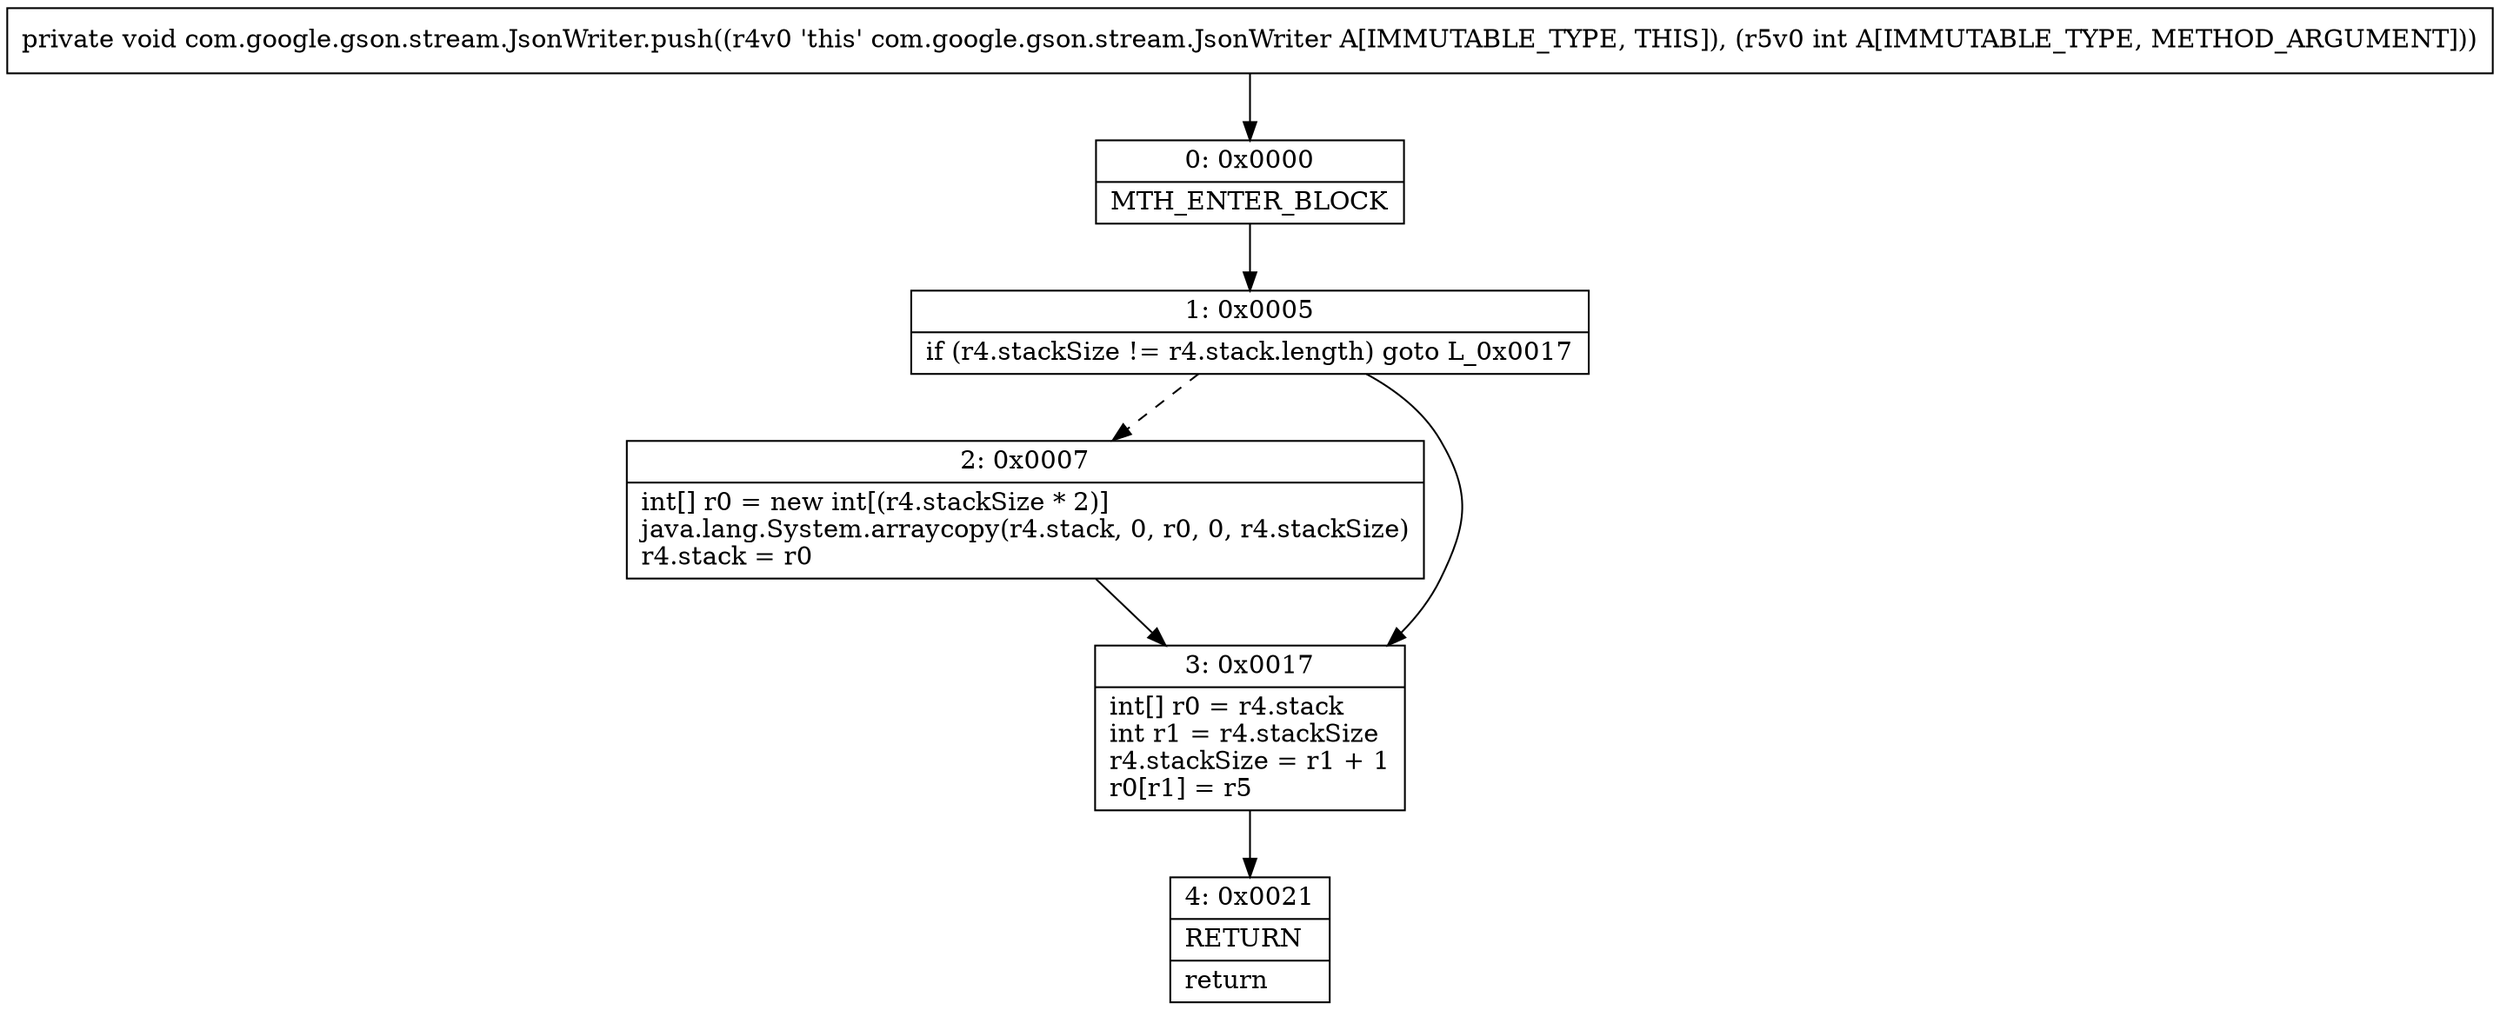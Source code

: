 digraph "CFG forcom.google.gson.stream.JsonWriter.push(I)V" {
Node_0 [shape=record,label="{0\:\ 0x0000|MTH_ENTER_BLOCK\l}"];
Node_1 [shape=record,label="{1\:\ 0x0005|if (r4.stackSize != r4.stack.length) goto L_0x0017\l}"];
Node_2 [shape=record,label="{2\:\ 0x0007|int[] r0 = new int[(r4.stackSize * 2)]\ljava.lang.System.arraycopy(r4.stack, 0, r0, 0, r4.stackSize)\lr4.stack = r0\l}"];
Node_3 [shape=record,label="{3\:\ 0x0017|int[] r0 = r4.stack\lint r1 = r4.stackSize\lr4.stackSize = r1 + 1\lr0[r1] = r5\l}"];
Node_4 [shape=record,label="{4\:\ 0x0021|RETURN\l|return\l}"];
MethodNode[shape=record,label="{private void com.google.gson.stream.JsonWriter.push((r4v0 'this' com.google.gson.stream.JsonWriter A[IMMUTABLE_TYPE, THIS]), (r5v0 int A[IMMUTABLE_TYPE, METHOD_ARGUMENT])) }"];
MethodNode -> Node_0;
Node_0 -> Node_1;
Node_1 -> Node_2[style=dashed];
Node_1 -> Node_3;
Node_2 -> Node_3;
Node_3 -> Node_4;
}

